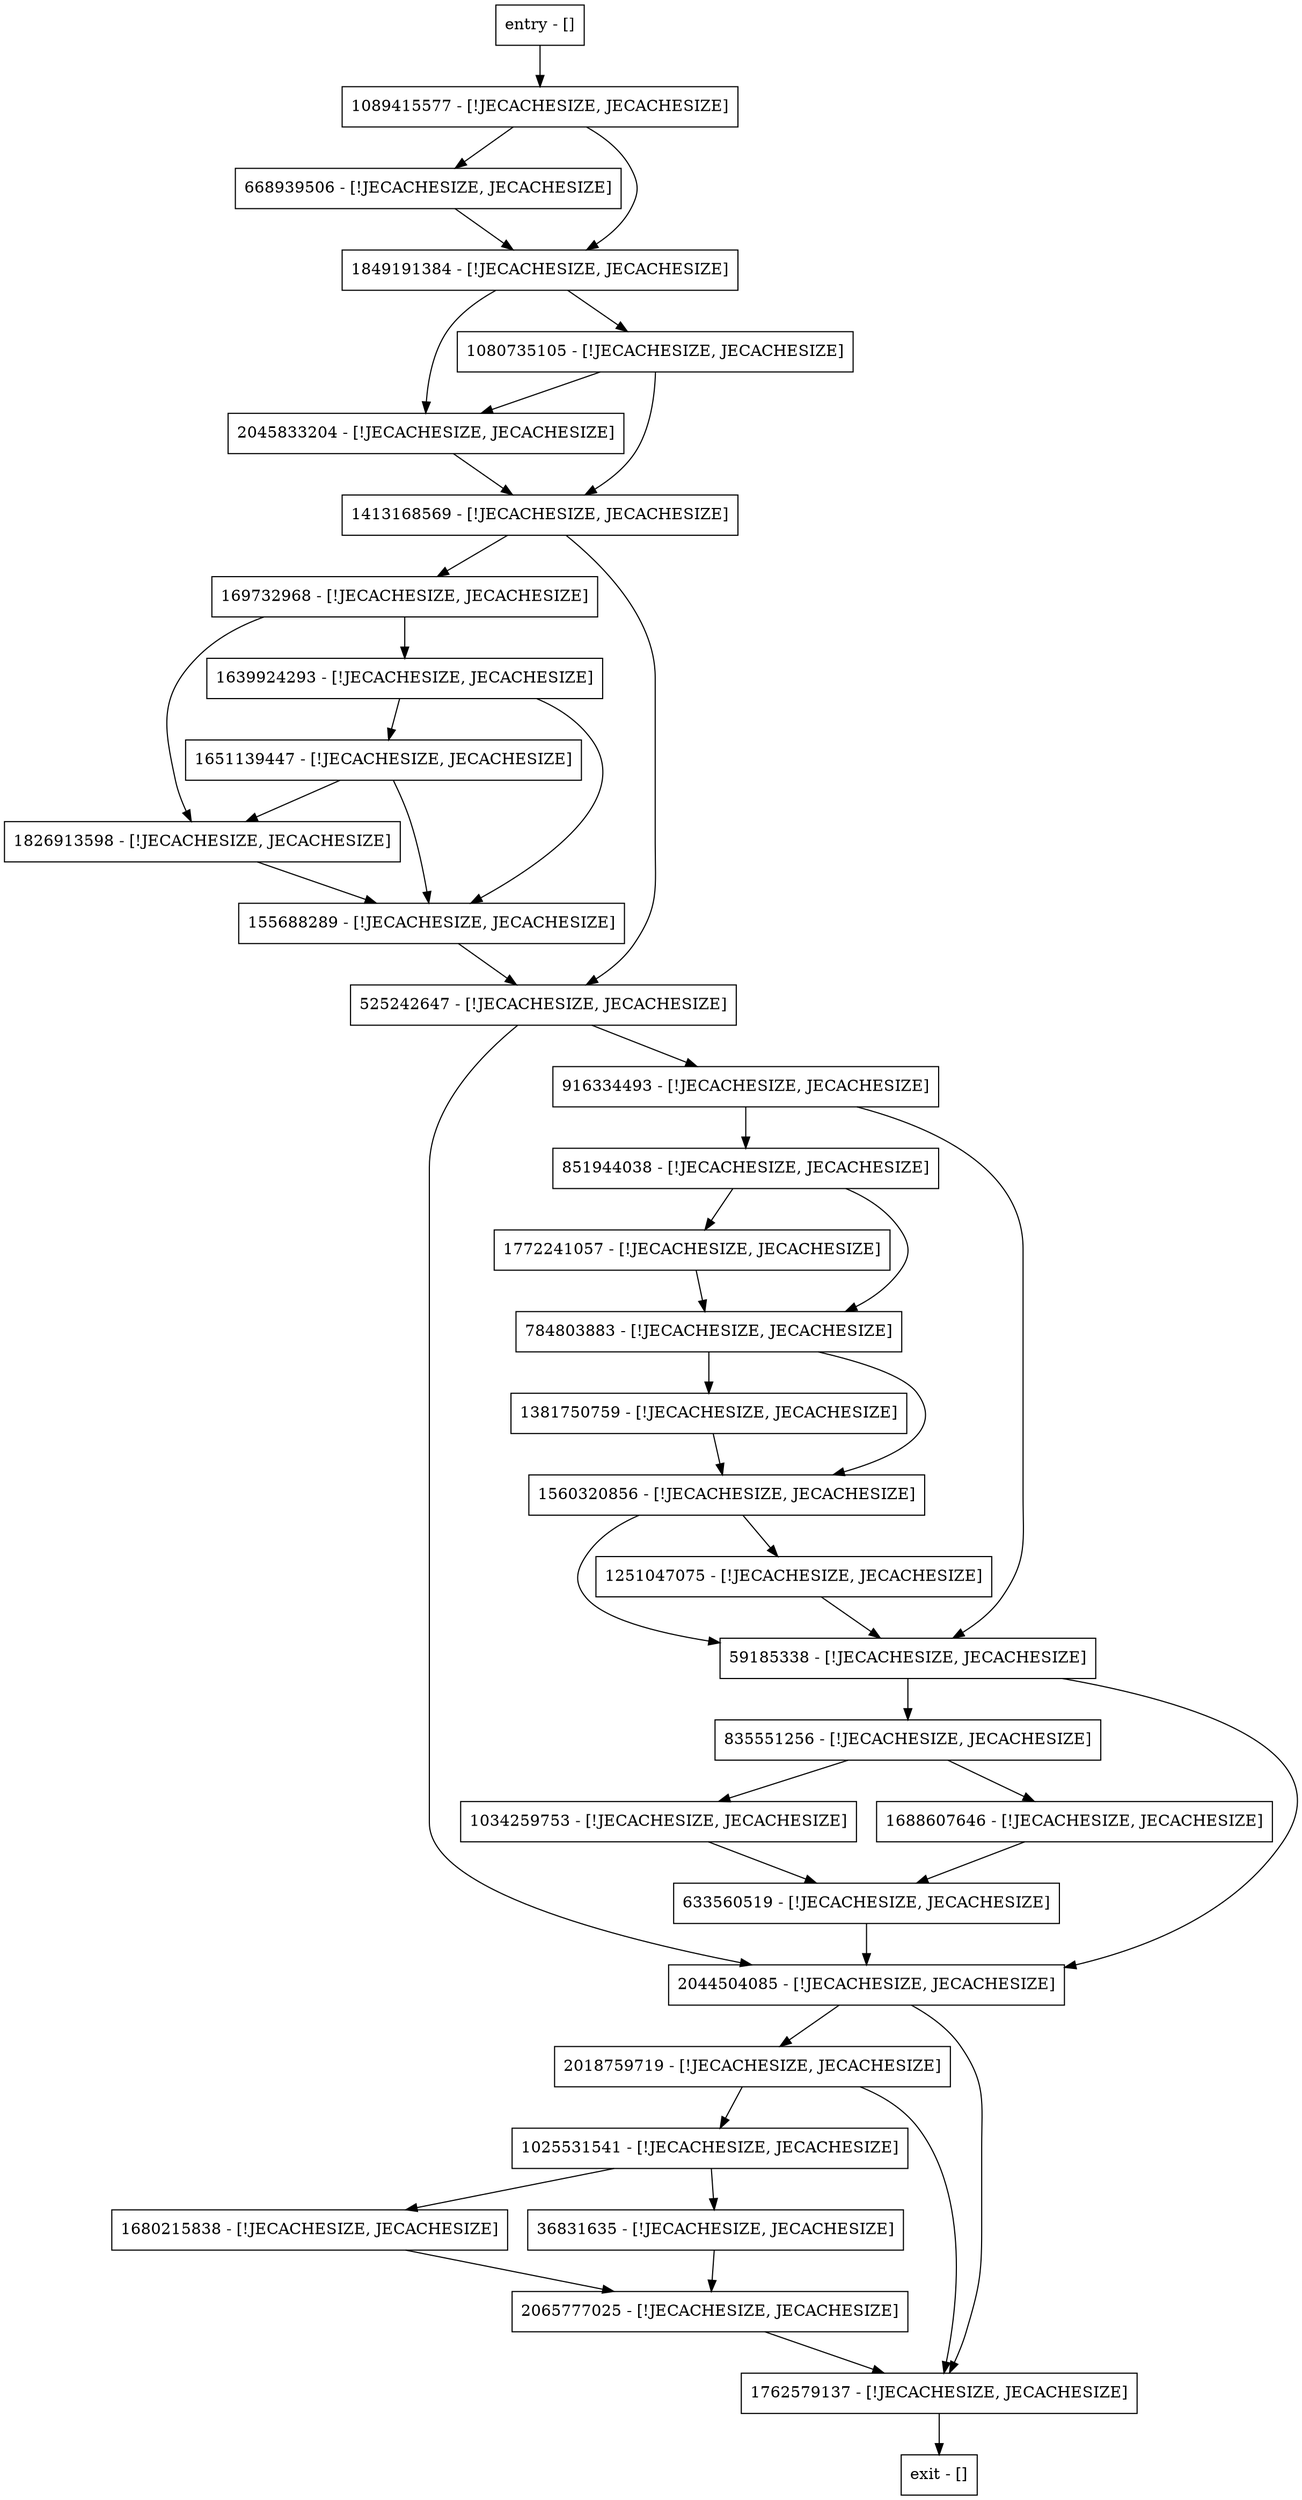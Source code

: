 digraph getBaseLNEntrySize {
node [shape=record];
1688607646 [label="1688607646 - [!JECACHESIZE, JECACHESIZE]"];
1251047075 [label="1251047075 - [!JECACHESIZE, JECACHESIZE]"];
36831635 [label="36831635 - [!JECACHESIZE, JECACHESIZE]"];
169732968 [label="169732968 - [!JECACHESIZE, JECACHESIZE]"];
1080735105 [label="1080735105 - [!JECACHESIZE, JECACHESIZE]"];
1639924293 [label="1639924293 - [!JECACHESIZE, JECACHESIZE]"];
2044504085 [label="2044504085 - [!JECACHESIZE, JECACHESIZE]"];
2018759719 [label="2018759719 - [!JECACHESIZE, JECACHESIZE]"];
1762579137 [label="1762579137 - [!JECACHESIZE, JECACHESIZE]"];
668939506 [label="668939506 - [!JECACHESIZE, JECACHESIZE]"];
916334493 [label="916334493 - [!JECACHESIZE, JECACHESIZE]"];
835551256 [label="835551256 - [!JECACHESIZE, JECACHESIZE]"];
633560519 [label="633560519 - [!JECACHESIZE, JECACHESIZE]"];
784803883 [label="784803883 - [!JECACHESIZE, JECACHESIZE]"];
2045833204 [label="2045833204 - [!JECACHESIZE, JECACHESIZE]"];
525242647 [label="525242647 - [!JECACHESIZE, JECACHESIZE]"];
59185338 [label="59185338 - [!JECACHESIZE, JECACHESIZE]"];
1826913598 [label="1826913598 - [!JECACHESIZE, JECACHESIZE]"];
1772241057 [label="1772241057 - [!JECACHESIZE, JECACHESIZE]"];
1560320856 [label="1560320856 - [!JECACHESIZE, JECACHESIZE]"];
1034259753 [label="1034259753 - [!JECACHESIZE, JECACHESIZE]"];
2065777025 [label="2065777025 - [!JECACHESIZE, JECACHESIZE]"];
1849191384 [label="1849191384 - [!JECACHESIZE, JECACHESIZE]"];
1680215838 [label="1680215838 - [!JECACHESIZE, JECACHESIZE]"];
entry [label="entry - []"];
exit [label="exit - []"];
851944038 [label="851944038 - [!JECACHESIZE, JECACHESIZE]"];
1089415577 [label="1089415577 - [!JECACHESIZE, JECACHESIZE]"];
1651139447 [label="1651139447 - [!JECACHESIZE, JECACHESIZE]"];
1413168569 [label="1413168569 - [!JECACHESIZE, JECACHESIZE]"];
155688289 [label="155688289 - [!JECACHESIZE, JECACHESIZE]"];
1381750759 [label="1381750759 - [!JECACHESIZE, JECACHESIZE]"];
1025531541 [label="1025531541 - [!JECACHESIZE, JECACHESIZE]"];
entry;
exit;
1688607646 -> 633560519;
1251047075 -> 59185338;
36831635 -> 2065777025;
169732968 -> 1826913598;
169732968 -> 1639924293;
1080735105 -> 1413168569;
1080735105 -> 2045833204;
1639924293 -> 1651139447;
1639924293 -> 155688289;
2044504085 -> 2018759719;
2044504085 -> 1762579137;
2018759719 -> 1762579137;
2018759719 -> 1025531541;
1762579137 -> exit;
668939506 -> 1849191384;
916334493 -> 851944038;
916334493 -> 59185338;
835551256 -> 1688607646;
835551256 -> 1034259753;
633560519 -> 2044504085;
784803883 -> 1560320856;
784803883 -> 1381750759;
2045833204 -> 1413168569;
525242647 -> 2044504085;
525242647 -> 916334493;
59185338 -> 2044504085;
59185338 -> 835551256;
1826913598 -> 155688289;
1772241057 -> 784803883;
1560320856 -> 59185338;
1560320856 -> 1251047075;
1034259753 -> 633560519;
2065777025 -> 1762579137;
1849191384 -> 1080735105;
1849191384 -> 2045833204;
1680215838 -> 2065777025;
entry -> 1089415577;
851944038 -> 1772241057;
851944038 -> 784803883;
1089415577 -> 1849191384;
1089415577 -> 668939506;
1651139447 -> 1826913598;
1651139447 -> 155688289;
1413168569 -> 169732968;
1413168569 -> 525242647;
155688289 -> 525242647;
1381750759 -> 1560320856;
1025531541 -> 36831635;
1025531541 -> 1680215838;
}
